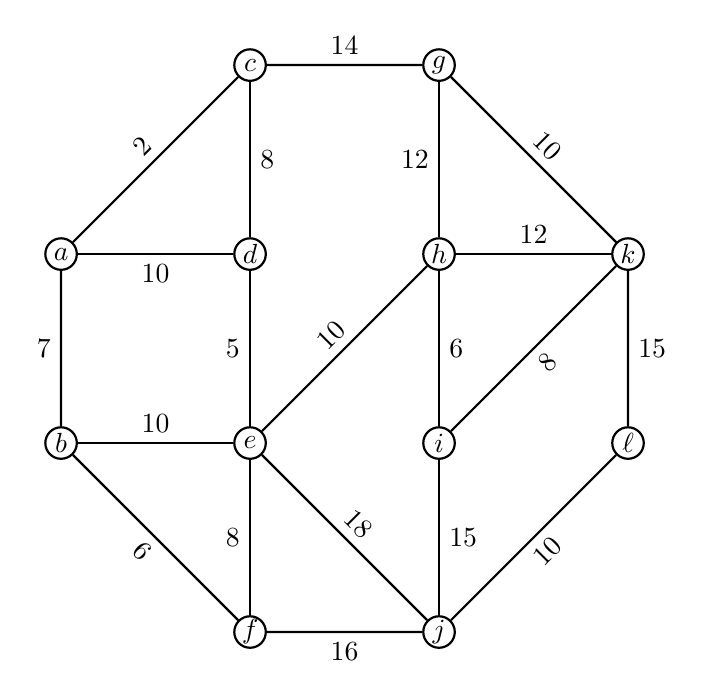 \begin{tikzpicture}[style=thick,scale=0.6]
\tikzstyle{vertex}=[draw, circle, fill=white, inner sep=0pt, minimum size=4mm]

\node[vertex] (A) at (-6, 2) {$a$};
\node[vertex] (B) at (-6,-2) {$b$};
\node[vertex] (C) at (-2, 6) {$c$};
\node[vertex] (D) at (-2, 2) {$d$};
\node[vertex] (E) at (-2,-2) {$e$};
\node[vertex] (F) at (-2,-6) {$f$};
\node[vertex] (G) at ( 2, 6) {$g$};
\node[vertex] (H) at ( 2, 2) {$h$};
\node[vertex] (I) at ( 2,-2) {$i$};
\node[vertex] (J) at ( 2,-6) {$j$};
\node[vertex] (K) at ( 6, 2) {$k$};
\node[vertex] (L) at ( 6,-2) {$\ell$};

\draw (A) -- (B) node [midway, left] {$7$};
\draw (A) -- (C) node [midway, above, sloped] {$2$};
\draw (A) -- (D) node [midway, below] {$10$};
\draw (B) -- (E) node [midway, above] {$10$};
\draw (B) -- (F) node [midway, below, sloped] {$6$};
\draw (C) -- (D) node [midway, right] {$8$};
\draw (C) -- (G) node [midway, above] {$14$};
\draw (D) -- (E) node [midway, left] {$5$};
\draw (E) -- (F) node [midway, left] {$8$};
\draw (E) -- (H) node [midway, above, sloped] {$10$};
\draw (E) -- (J) node [midway, above, sloped] {$18$};
\draw (F) -- (J) node [midway, below] {$16$};
\draw (G) -- (H) node [midway, left] {$12$};
\draw (G) -- (K) node [midway, above, sloped] {$10$};
\draw (H) -- (I) node [midway, right] {$6$};
\draw (H) -- (K) node [midway, above] {$12$};
\draw (I) -- (J) node [midway, right] {$15$};
\draw (I) -- (K) node [midway, below, sloped] {$8$};
\draw (J) -- (L) node [midway, below, sloped] {$10$};
\draw (K) -- (L) node [midway, right] {$15$};

\end{tikzpicture}
